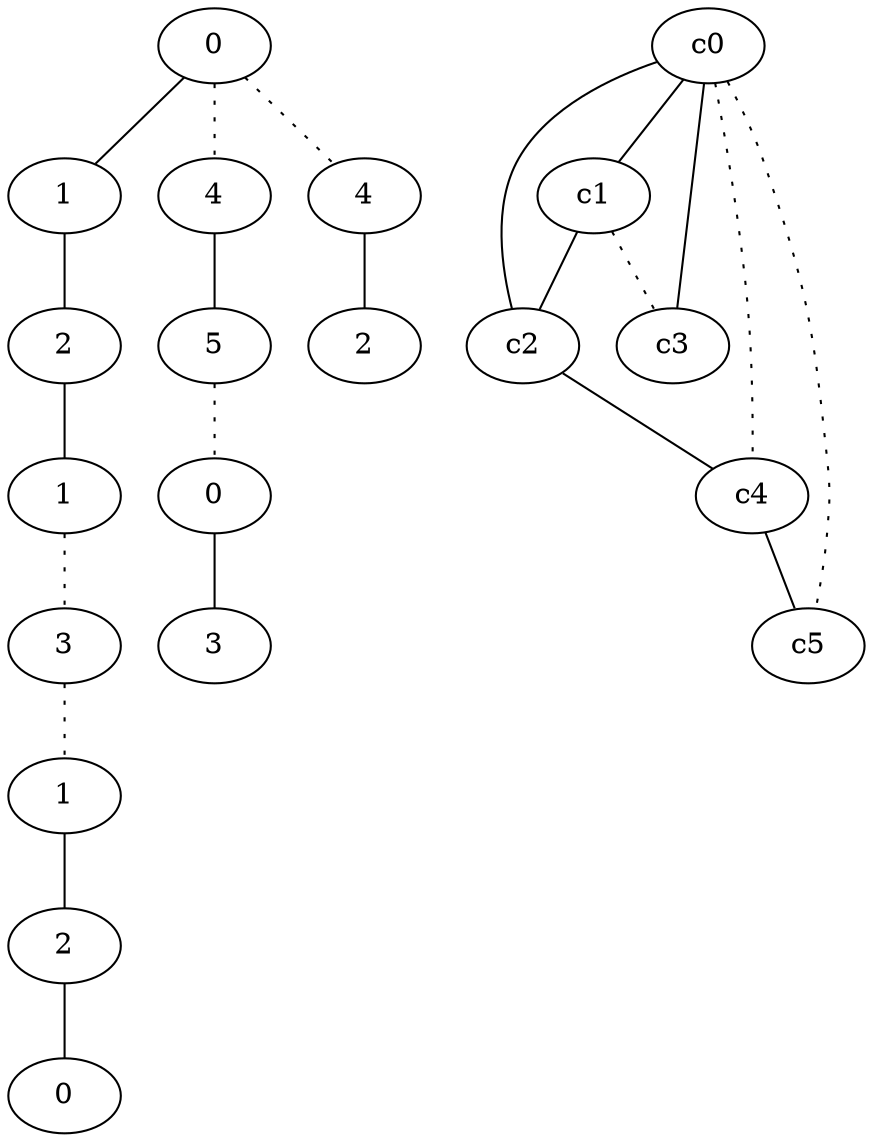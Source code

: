 graph {
a0[label=0];
a1[label=1];
a2[label=2];
a3[label=1];
a4[label=3];
a5[label=1];
a6[label=2];
a7[label=0];
a8[label=4];
a9[label=5];
a10[label=0];
a11[label=3];
a12[label=4];
a13[label=2];
a0 -- a1;
a0 -- a8 [style=dotted];
a0 -- a12 [style=dotted];
a1 -- a2;
a2 -- a3;
a3 -- a4 [style=dotted];
a4 -- a5 [style=dotted];
a5 -- a6;
a6 -- a7;
a8 -- a9;
a9 -- a10 [style=dotted];
a10 -- a11;
a12 -- a13;
c0 -- c1;
c0 -- c2;
c0 -- c3;
c0 -- c4 [style=dotted];
c0 -- c5 [style=dotted];
c1 -- c2;
c1 -- c3 [style=dotted];
c2 -- c4;
c4 -- c5;
}
